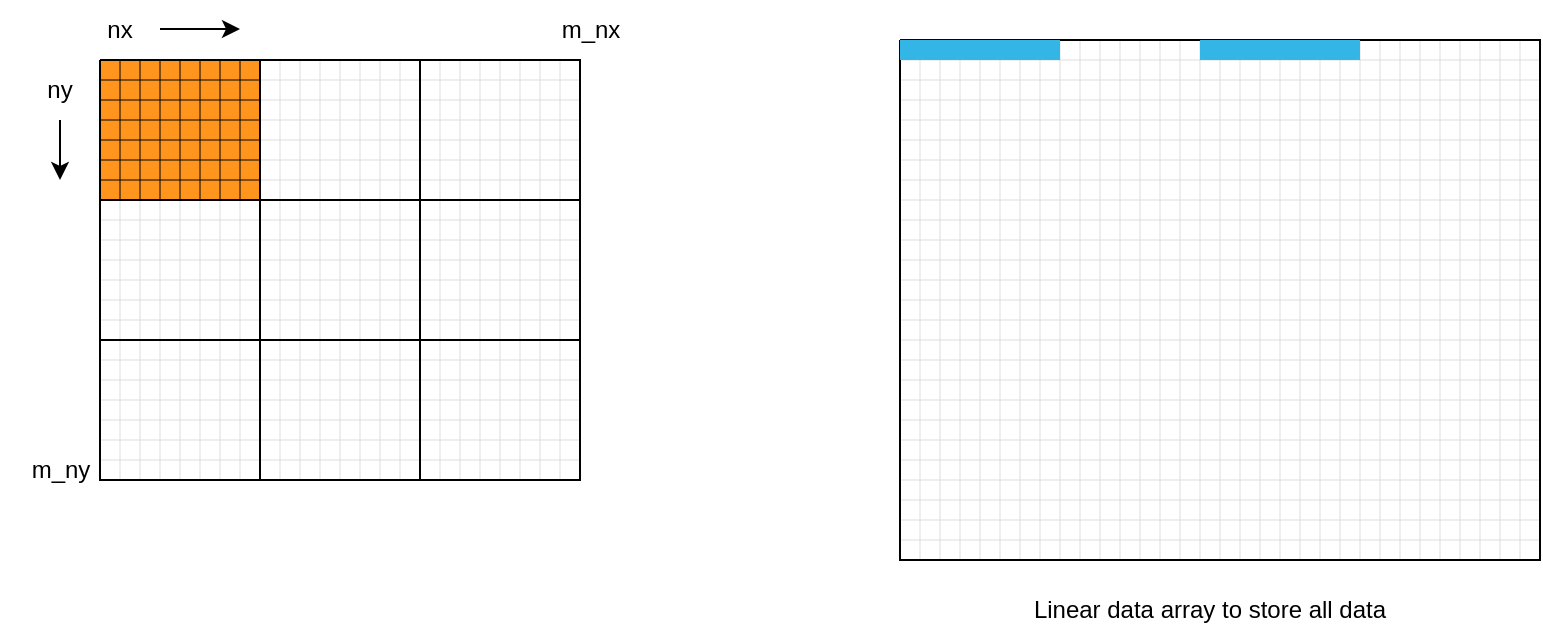 <mxfile version="20.8.15" type="github" pages="2">
  <diagram name="Page-1" id="q6f4kFPtnzYlWvJz_7-R">
    <mxGraphModel dx="1434" dy="741" grid="1" gridSize="10" guides="1" tooltips="1" connect="1" arrows="1" fold="1" page="1" pageScale="1" pageWidth="850" pageHeight="1100" math="0" shadow="0">
      <root>
        <mxCell id="0" />
        <mxCell id="1" parent="0" />
        <mxCell id="mMiPT7Uxaxkni7jwJ802-2" value="" style="verticalLabelPosition=bottom;verticalAlign=top;html=1;shape=mxgraph.basic.patternFillRect;fillStyle=grid;step=10;fillStrokeWidth=0.5;fillStrokeColor=#000000;fillColor=#FF951C;" vertex="1" parent="1">
          <mxGeometry x="50" y="230" width="80" height="70" as="geometry" />
        </mxCell>
        <mxCell id="mMiPT7Uxaxkni7jwJ802-3" value="" style="verticalLabelPosition=bottom;verticalAlign=top;html=1;shape=mxgraph.basic.patternFillRect;fillStyle=grid;step=10;fillStrokeWidth=0.5;fillStrokeColor=#dddddd;" vertex="1" parent="1">
          <mxGeometry x="130" y="230" width="80" height="70" as="geometry" />
        </mxCell>
        <mxCell id="mMiPT7Uxaxkni7jwJ802-11" value="" style="verticalLabelPosition=bottom;verticalAlign=top;html=1;shape=mxgraph.basic.patternFillRect;fillStyle=grid;step=10;fillStrokeWidth=0.5;fillStrokeColor=#dddddd;" vertex="1" parent="1">
          <mxGeometry x="210" y="230" width="80" height="70" as="geometry" />
        </mxCell>
        <mxCell id="mMiPT7Uxaxkni7jwJ802-12" value="" style="verticalLabelPosition=bottom;verticalAlign=top;html=1;shape=mxgraph.basic.patternFillRect;fillStyle=grid;step=10;fillStrokeWidth=0.5;fillStrokeColor=#dddddd;" vertex="1" parent="1">
          <mxGeometry x="130" y="300" width="80" height="70" as="geometry" />
        </mxCell>
        <mxCell id="mMiPT7Uxaxkni7jwJ802-13" value="" style="verticalLabelPosition=bottom;verticalAlign=top;html=1;shape=mxgraph.basic.patternFillRect;fillStyle=grid;step=10;fillStrokeWidth=0.5;fillStrokeColor=#dddddd;" vertex="1" parent="1">
          <mxGeometry x="210" y="300" width="80" height="70" as="geometry" />
        </mxCell>
        <mxCell id="mMiPT7Uxaxkni7jwJ802-16" value="" style="verticalLabelPosition=bottom;verticalAlign=top;html=1;shape=mxgraph.basic.patternFillRect;fillStyle=grid;step=10;fillStrokeWidth=0.5;fillStrokeColor=#dddddd;" vertex="1" parent="1">
          <mxGeometry x="210" y="370" width="80" height="70" as="geometry" />
        </mxCell>
        <mxCell id="mMiPT7Uxaxkni7jwJ802-17" value="" style="verticalLabelPosition=bottom;verticalAlign=top;html=1;shape=mxgraph.basic.patternFillRect;fillStyle=grid;step=10;fillStrokeWidth=0.5;fillStrokeColor=#dddddd;" vertex="1" parent="1">
          <mxGeometry x="130" y="370" width="80" height="70" as="geometry" />
        </mxCell>
        <mxCell id="mMiPT7Uxaxkni7jwJ802-18" value="" style="verticalLabelPosition=bottom;verticalAlign=top;html=1;shape=mxgraph.basic.patternFillRect;fillStyle=grid;step=10;fillStrokeWidth=0.5;fillStrokeColor=#dddddd;" vertex="1" parent="1">
          <mxGeometry x="50" y="370" width="80" height="70" as="geometry" />
        </mxCell>
        <mxCell id="mMiPT7Uxaxkni7jwJ802-19" value="" style="verticalLabelPosition=bottom;verticalAlign=top;html=1;shape=mxgraph.basic.patternFillRect;fillStyle=grid;step=10;fillStrokeWidth=0.5;fillStrokeColor=#dddddd;" vertex="1" parent="1">
          <mxGeometry x="50" y="300" width="80" height="70" as="geometry" />
        </mxCell>
        <mxCell id="mMiPT7Uxaxkni7jwJ802-20" value="" style="verticalLabelPosition=bottom;verticalAlign=top;html=1;shape=mxgraph.basic.patternFillRect;fillStyle=grid;step=10;fillStrokeWidth=0.5;fillStrokeColor=#dddddd;" vertex="1" parent="1">
          <mxGeometry x="450" y="220" width="320" height="260" as="geometry" />
        </mxCell>
        <mxCell id="mMiPT7Uxaxkni7jwJ802-21" value="nx" style="text;html=1;strokeColor=none;fillColor=none;align=center;verticalAlign=middle;whiteSpace=wrap;rounded=0;" vertex="1" parent="1">
          <mxGeometry x="30" y="200" width="60" height="30" as="geometry" />
        </mxCell>
        <mxCell id="mMiPT7Uxaxkni7jwJ802-25" value="" style="verticalLabelPosition=bottom;verticalAlign=top;html=1;shadow=0;dashed=0;strokeWidth=1;strokeColor=none;shape=rect;fillColor=#33b5e5;" vertex="1" parent="1">
          <mxGeometry x="600" y="220" width="80" height="10" as="geometry" />
        </mxCell>
        <mxCell id="mMiPT7Uxaxkni7jwJ802-31" value="" style="verticalLabelPosition=bottom;verticalAlign=top;html=1;shadow=0;dashed=0;strokeWidth=1;strokeColor=none;shape=rect;fillColor=#33b5e5;" vertex="1" parent="1">
          <mxGeometry x="450" y="220" width="80" height="10" as="geometry" />
        </mxCell>
        <mxCell id="mMiPT7Uxaxkni7jwJ802-33" value="ny" style="text;html=1;strokeColor=none;fillColor=none;align=center;verticalAlign=middle;whiteSpace=wrap;rounded=0;" vertex="1" parent="1">
          <mxGeometry y="230" width="60" height="30" as="geometry" />
        </mxCell>
        <mxCell id="mMiPT7Uxaxkni7jwJ802-34" value="" style="endArrow=classic;html=1;rounded=0;" edge="1" parent="1">
          <mxGeometry width="50" height="50" relative="1" as="geometry">
            <mxPoint x="80" y="214.5" as="sourcePoint" />
            <mxPoint x="120" y="214.5" as="targetPoint" />
          </mxGeometry>
        </mxCell>
        <mxCell id="mMiPT7Uxaxkni7jwJ802-35" value="" style="endArrow=classic;html=1;rounded=0;exitX=0.5;exitY=1;exitDx=0;exitDy=0;" edge="1" parent="1" source="mMiPT7Uxaxkni7jwJ802-33">
          <mxGeometry width="50" height="50" relative="1" as="geometry">
            <mxPoint x="90" y="224.5" as="sourcePoint" />
            <mxPoint x="30" y="290" as="targetPoint" />
          </mxGeometry>
        </mxCell>
        <mxCell id="mMiPT7Uxaxkni7jwJ802-36" value="m_nx" style="text;html=1;align=center;verticalAlign=middle;resizable=0;points=[];autosize=1;strokeColor=none;fillColor=none;" vertex="1" parent="1">
          <mxGeometry x="270" y="200" width="50" height="30" as="geometry" />
        </mxCell>
        <mxCell id="mMiPT7Uxaxkni7jwJ802-37" value="m_ny" style="text;html=1;align=center;verticalAlign=middle;resizable=0;points=[];autosize=1;strokeColor=none;fillColor=none;" vertex="1" parent="1">
          <mxGeometry x="5" y="420" width="50" height="30" as="geometry" />
        </mxCell>
        <mxCell id="mMiPT7Uxaxkni7jwJ802-38" value="Linear data array to store all data" style="text;html=1;strokeColor=none;fillColor=none;align=center;verticalAlign=middle;whiteSpace=wrap;rounded=0;" vertex="1" parent="1">
          <mxGeometry x="440" y="490" width="330" height="30" as="geometry" />
        </mxCell>
      </root>
    </mxGraphModel>
  </diagram>
  <diagram id="Foc47zMNBFF6I1ExO6dM" name="Page-2">
    <mxGraphModel dx="1434" dy="741" grid="1" gridSize="10" guides="1" tooltips="1" connect="1" arrows="1" fold="1" page="1" pageScale="1" pageWidth="850" pageHeight="1100" math="0" shadow="0">
      <root>
        <mxCell id="0" />
        <mxCell id="1" parent="0" />
      </root>
    </mxGraphModel>
  </diagram>
</mxfile>
